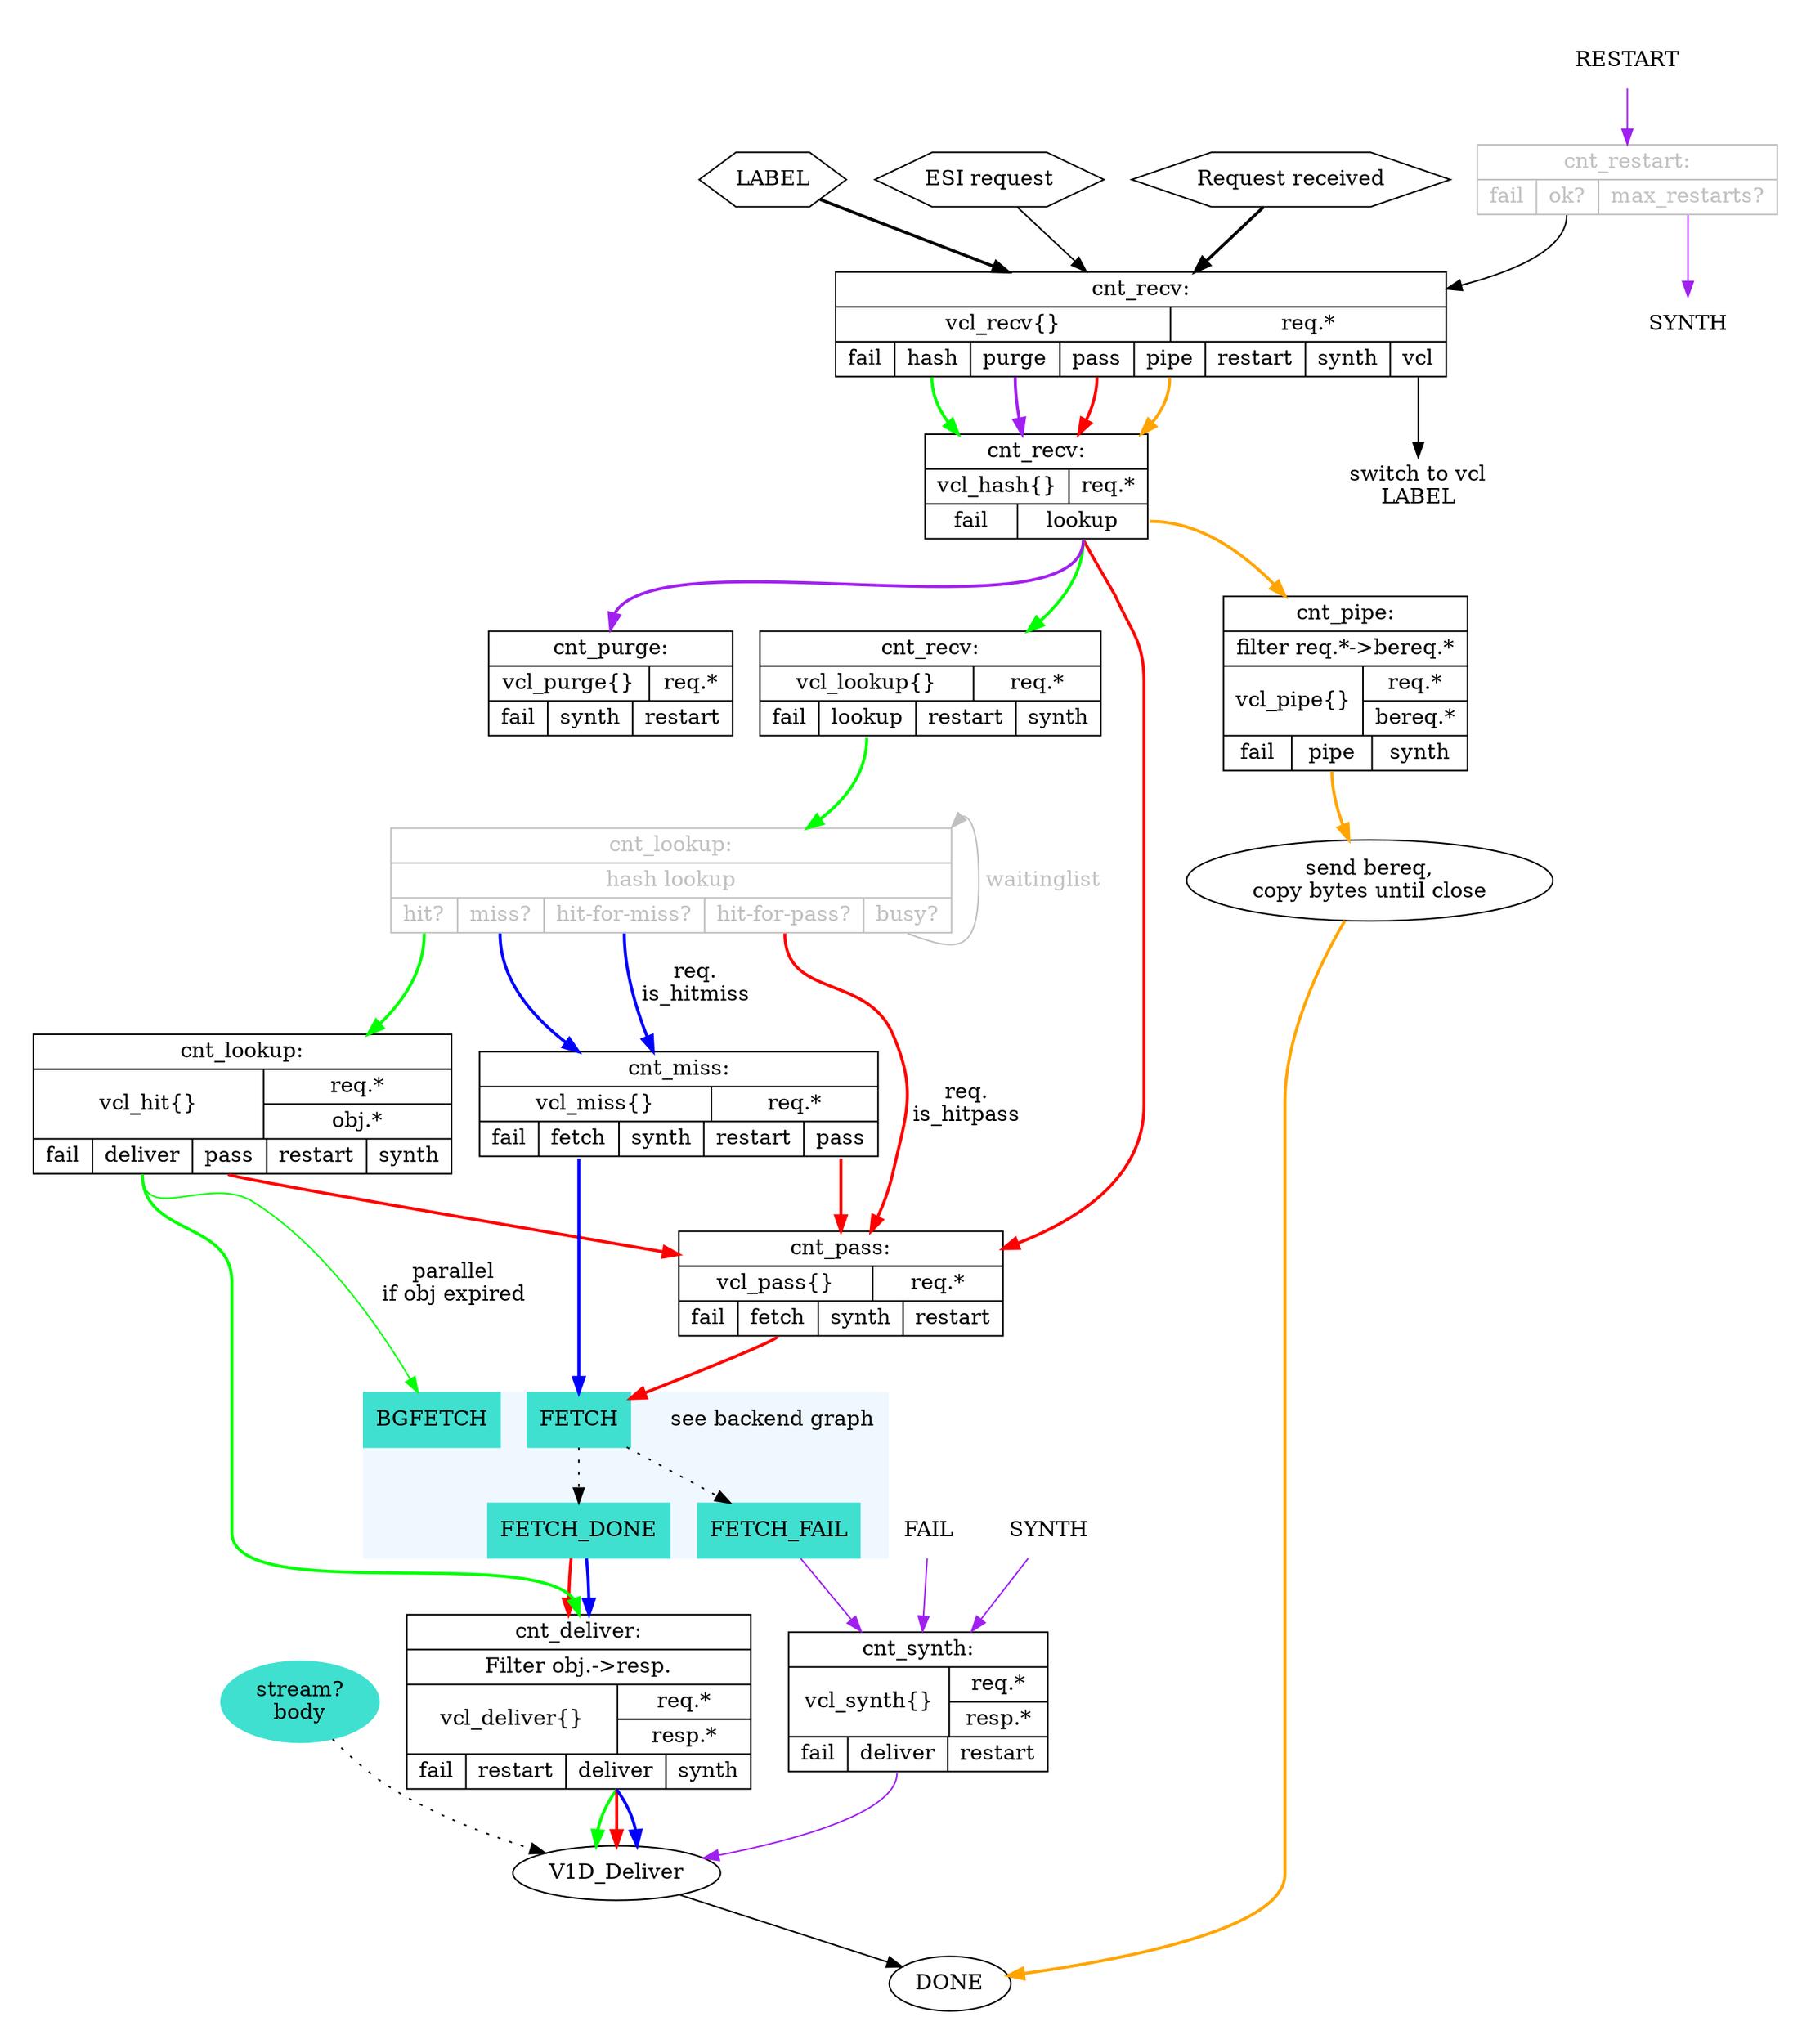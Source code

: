 /*
 * we should format labels in a readable form like
 *			 label="\
 *			 {cnt_deliver:|\
 *				 Filter obj.-\>resp.|\
 *				 {vcl_deliver\{\}|\
 *				 {req.*|resp.*}}|\
 *				 {restart|<deliver>deliver|<synth>synth}}"
 *
 * <rant>
 * ... but some servers in the v-c.o build farm use old graphviz 2.26.3
 * which cannot handle labels with additional whitespace properly, so
 * for the time being we need to fall back into dark middle ages and
 * use illegibly long lines
 * </rant>
 * -- slink 20141013
 */

digraph cache_req_fsm {
	margin="0.25"
	ranksep="0.5"
	center="1"

	//// XXX does this belong here? -- from cache_vcl.c
	/*
	vcl_load [label = "vcl.load",shape=plaintext]
	vcl_load -> init
	init [
	      shape=record
	      label="
	      {VCL_Load:|
		      {vcl_init}|
		      {<ok>ok|<fail>fail}}"
	]
	init:ok -> ok
	init:fail -> fail

	vcl_discard [label = "vcl.discard",shape=plaintext]
	vcl_discard -> fini
	fini [
	      shape=record
	      label="
	      {VCL_Nuke:|
		      {vcl_fini}|
		      {<ok>ok}}"
	]
	fini:ok -> ok
	*/

	acceptor [shape=hexagon label="Request received"]
	label_select [shape=hexagon label="LABEL"]
	ESI_REQ [shape=hexagon label="ESI request"]
	RESTART [shape=plaintext]

	ESI_REQ -> recv
	SYNTH [shape=plaintext]
	FAIL [shape=plaintext]
	acceptor -> recv [style=bold]
	label_select -> recv [style=bold]

	subgraph xcluster_deliver {
		/* cnt_deliver() */
		deliver [
			 shape=record
			 label="{cnt_deliver:|Filter obj.-\>resp.|{vcl_deliver\{\}|{req.*|resp.*}}|{fail|<restart>restart|<deliver>deliver|<synth>synth}}"
		]

		deliver:deliver:s -> V1D_Deliver [style=bold,color=green]
		deliver:deliver:s -> V1D_Deliver [style=bold,color=red]
		deliver:deliver:s -> V1D_Deliver [style=bold,color=blue]

		stream [label="stream?\nbody",style=filled,color=turquoise]
		stream -> V1D_Deliver [style=dotted]
	}

	V1D_Deliver -> DONE

	/* cnt_synth() */
	subgraph xcluster_synth {
		synth [
		       shape=record
		       label="{cnt_synth:|{vcl_synth\{\}|{req.*|resp.*}}|{fail|<del>deliver|<restart>restart}}"
		]

		FAIL -> synth [color=purple]
		SYNTH -> synth [color=purple]
		synth:del:s -> V1D_Deliver [color=purple]
	}

	subgraph cluster_backend {
		style=filled
		color=aliceblue

		"see backend graph" [shape=plaintext]

		node [shape=box,
		      style=filled,
		      color=turquoise]

		BGFETCH
		FETCH
		FETCH_DONE
		FETCH_FAIL
	}

	hit:deliver:s -> BGFETCH [label="parallel\nif obj expired",
				      color=green]
	FETCH_FAIL -> synth [color=purple]

	FETCH_DONE -> deliver [style=bold,color=red]
	FETCH_DONE -> deliver [style=bold,color=blue]
	FETCH -> FETCH_DONE [style=dotted]
	FETCH -> FETCH_FAIL [style=dotted]
	/* cnt_lookup() */
	subgraph xcluster_lookup {
		_lookup [
			shape=record
			color=grey
			fontcolor=grey
			label="{<top>cnt_lookup:|hash lookup|{<h>hit?|<miss>miss?|<hfm>hit-for-miss?|<hfp>hit-for-pass?|<busy>busy?}}"
		]
		hit [
			 shape=record
			 label="{<top>cnt_lookup:|{vcl_hit\{\}|{req.*|obj.*}}|{fail|<deliver>deliver|<pass>pass|restart|synth}}"
		]
	}
	_lookup:busy:s -> _lookup:top:ne [label=" waitinglist",
				       color=grey,
				       fontcolor=grey]
	_lookup:miss:s -> miss [style=bold,color=blue]
	_lookup:hfm:s -> miss [style=bold,color=blue,label=" req.\n is_hitmiss"]
	_lookup:hfp:s -> pass [style=bold,color=red,label=" req.\n is_hitpass"]
	_lookup:h:s -> hit [style=bold,color=green]

	hit:deliver:s -> deliver:n [style=bold,color=green]
	hit:pass:s -> pass [style=bold,color=red]

	/* cnt_miss */
	subgraph xcluster_miss {
		miss [
		      shape=record
		      label="{cnt_miss:|{vcl_miss\{\}|req.*}|{fail|<fetch>fetch|<synth>synth|<rst>restart|<pass>pass}}"
		]
	}
	miss:fetch:s -> FETCH [style=bold,color=blue]
	miss:pass:s -> pass [style=bold,color=red]

	/* cnt_pass */
	subgraph xcluster_pass {
		pass [
		      shape=record
		      label="{cnt_pass:|{vcl_pass\{\}|req.*}|{fail|<fetch>fetch|<synth>synth|<rst>restart}}"
		]
	}
	pass:fetch:s -> FETCH [style=bold, color=red]

	/* cnt_pipe */
	subgraph xcluster_pipe {
		pipe [
		      shape=record
		      label="{cnt_pipe:|filter req.*-\>bereq.*|{vcl_pipe\{\}|{req.*|bereq.*}}|{fail|<pipe>pipe|<synth>synth}}"
		]
		pipe_do [
			 shape=ellipse
			 label="send bereq,\ncopy bytes until close"
		]
		pipe:pipe -> pipe_do [style=bold,color=orange]
	}
	pipe_do -> DONE [style=bold,color=orange]

	/* cnt_restart */
	subgraph xcluster_restart {
		restart [
			shape=record
			color=grey
			fontcolor=grey
			label="{cnt_restart:|{fail|<ok>ok?|<max>max_restarts?}}"
		]
	}
	RESTART -> restart [color=purple]
	restart:ok:s -> recv
	restart:max:s -> err_restart [color=purple]
	err_restart [label="SYNTH",shape=plaintext]

	/* cnt_recv() */
	subgraph xcluster_recv {
		recv [
		      shape=record
		      label="{cnt_recv:|{vcl_recv\{\}|req.*}|{fail|<hash>hash|<purge>purge|<pass>pass|<pipe>pipe|<restart>restart|<synth>synth|<vcl>vcl}}"
		      ]
		recv:hash -> hash [style=bold,color=green]
		hash [
		      shape=record
		      label="{cnt_recv:|{vcl_hash\{\}|req.*}|{fail|<lookup>lookup}}"
		      ]
		hash:lookup -> lookup [style=bold,color=green]
		lookup [
		      shape=record
		      label="{cnt_recv:|{vcl_lookup\{\}|req.*}|{fail|<lookup>lookup|restart|synth}}"
		      ]
	}
	recv:pipe -> hash [style=bold,color=orange]
	recv:pass -> hash [style=bold,color=red]
	lookup:lookup:s -> _lookup [style=bold,color=green]
	hash:lookup:s -> purge:top:n [style=bold,color=purple]
	hash:lookup:s -> pass [style=bold,color=red]
	hash:lookup:e -> pipe [style=bold,color=orange]

	recv:purge:s -> hash [style=bold,color=purple]

	recv:vcl:s -> vcl_label
	vcl_label [label="switch to vcl\nLABEL",shape=plaintext]

	/* cnt_purge */
	subgraph xcluster_purge {
		purge [
		       shape=record
		       label="{<top>cnt_purge:|{vcl_purge\{\}|req.*}|{fail|<synth>synth|<restart>restart}}"
		]
	}
}
